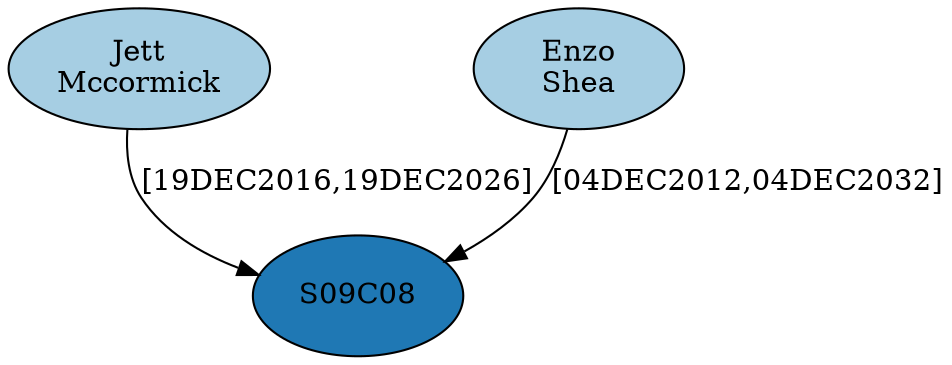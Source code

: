 digraph G {
layout=dot
node[colorscheme=paired8, style=filled, color=black, fixedSize=true, width=1.4, height=.8]
"I23074"[fillcolor= "1",label= "Jett\nMccormick"]
"I06380"[fillcolor= "1",label= "Enzo\nShea"]
"R04P04S09C08"[fillcolor= "2",label= "S09C08"]
"I06380" -> "R04P04S09C08"[label= "[04DEC2012,04DEC2032]"]
"I23074" -> "R04P04S09C08"[label= "[19DEC2016,19DEC2026]"]
}

